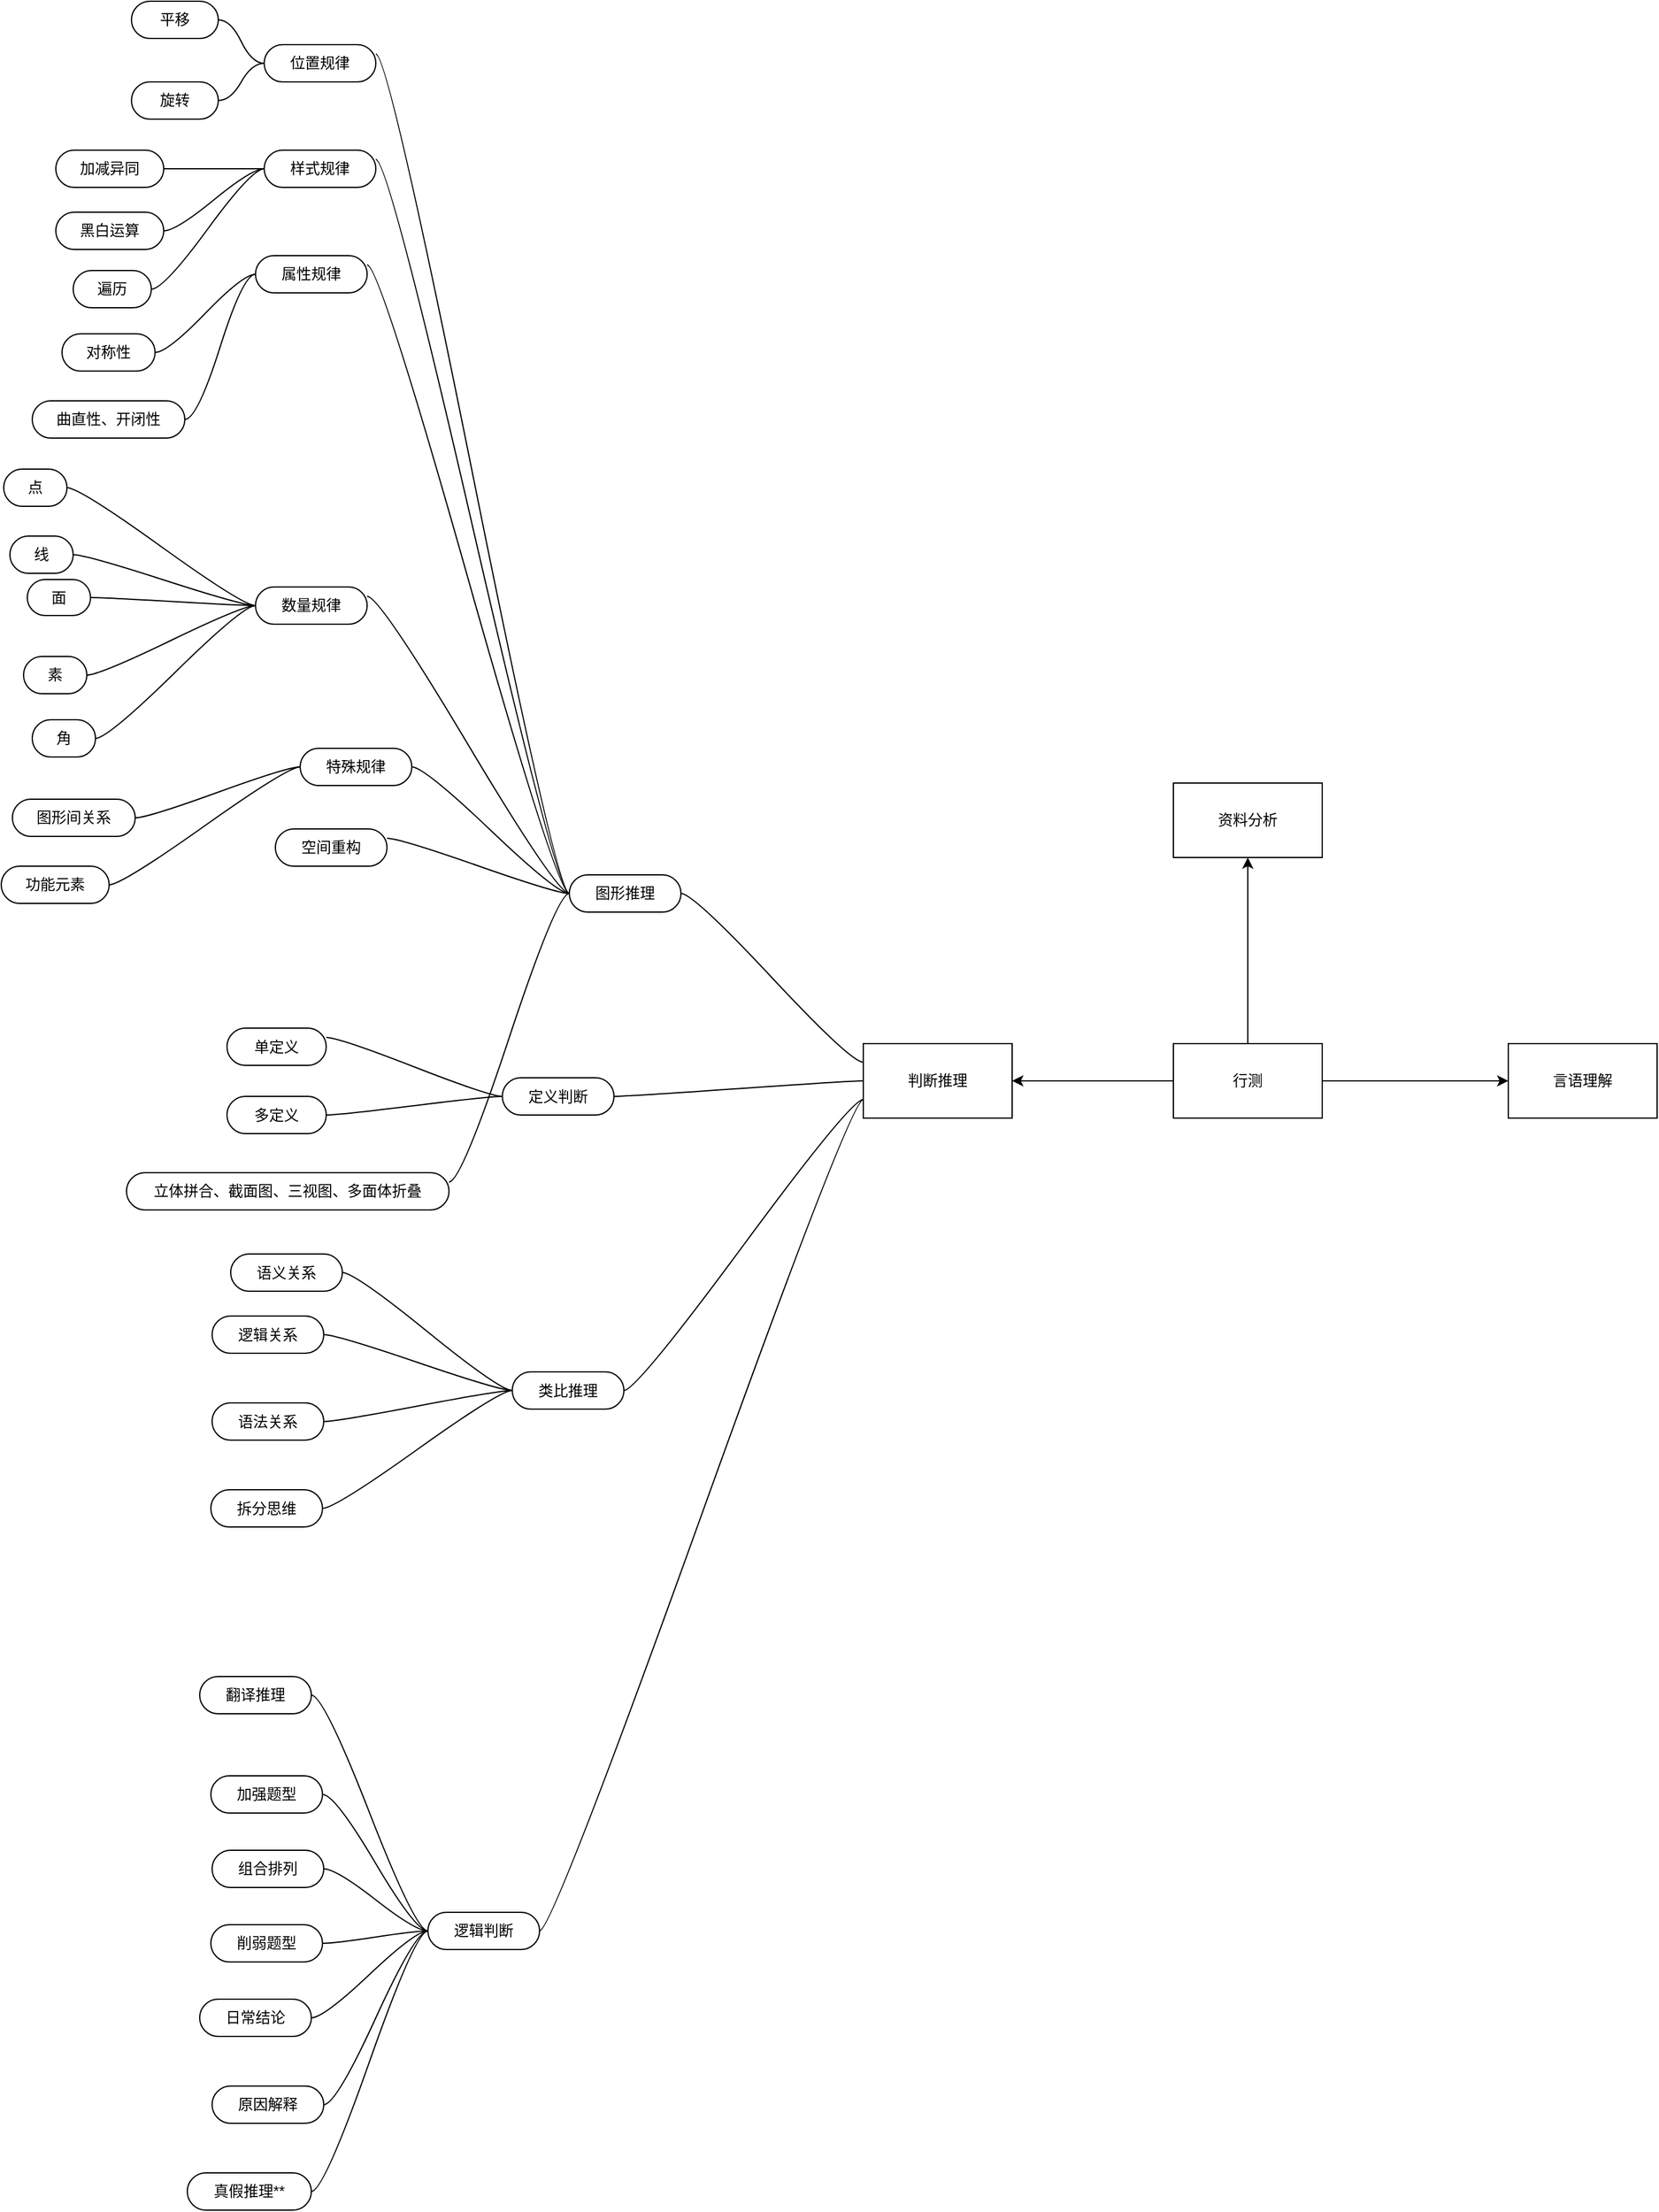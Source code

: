 <mxfile version="24.7.16">
  <diagram name="第 1 页" id="X6RRzPpojBGHA621dQEi">
    <mxGraphModel dx="1762" dy="1652" grid="0" gridSize="10" guides="1" tooltips="1" connect="1" arrows="1" fold="1" page="1" pageScale="1" pageWidth="827" pageHeight="1169" math="0" shadow="0">
      <root>
        <mxCell id="0" />
        <mxCell id="1" parent="0" />
        <mxCell id="D1xUKD-AIA9X70KtGpgF-1" value="行测" style="rounded=0;whiteSpace=wrap;html=1;" parent="1" vertex="1">
          <mxGeometry x="350" y="290" width="120" height="60" as="geometry" />
        </mxCell>
        <mxCell id="D1xUKD-AIA9X70KtGpgF-2" value="" style="endArrow=classic;html=1;rounded=0;exitX=0;exitY=0.5;exitDx=0;exitDy=0;" parent="1" source="D1xUKD-AIA9X70KtGpgF-1" edge="1">
          <mxGeometry width="50" height="50" relative="1" as="geometry">
            <mxPoint x="330" y="330" as="sourcePoint" />
            <mxPoint x="220" y="320" as="targetPoint" />
          </mxGeometry>
        </mxCell>
        <mxCell id="D1xUKD-AIA9X70KtGpgF-3" value="判断推理" style="rounded=0;whiteSpace=wrap;html=1;" parent="1" vertex="1">
          <mxGeometry x="100" y="290" width="120" height="60" as="geometry" />
        </mxCell>
        <mxCell id="JpbwQYKxPKRAOE-Ka6RT-19" style="edgeStyle=entityRelationEdgeStyle;rounded=0;orthogonalLoop=1;jettySize=auto;html=1;startArrow=none;endArrow=none;segment=10;curved=1;sourcePerimeterSpacing=0;targetPerimeterSpacing=0;exitX=0;exitY=0.5;exitDx=0;exitDy=0;entryX=1;entryY=0.25;entryDx=0;entryDy=0;" edge="1" parent="1" source="D1xUKD-AIA9X70KtGpgF-5" target="JpbwQYKxPKRAOE-Ka6RT-16">
          <mxGeometry relative="1" as="geometry" />
        </mxCell>
        <mxCell id="D1xUKD-AIA9X70KtGpgF-5" value="图形推理" style="whiteSpace=wrap;html=1;rounded=1;arcSize=50;align=center;verticalAlign=middle;strokeWidth=1;autosize=1;spacing=4;treeFolding=1;treeMoving=1;newEdgeStyle={&quot;edgeStyle&quot;:&quot;entityRelationEdgeStyle&quot;,&quot;startArrow&quot;:&quot;none&quot;,&quot;endArrow&quot;:&quot;none&quot;,&quot;segment&quot;:10,&quot;curved&quot;:1,&quot;sourcePerimeterSpacing&quot;:0,&quot;targetPerimeterSpacing&quot;:0};" parent="1" vertex="1">
          <mxGeometry x="-137" y="154" width="90" height="30" as="geometry" />
        </mxCell>
        <mxCell id="D1xUKD-AIA9X70KtGpgF-6" value="" style="edgeStyle=entityRelationEdgeStyle;startArrow=none;endArrow=none;segment=10;curved=1;sourcePerimeterSpacing=0;targetPerimeterSpacing=0;rounded=0;exitX=0;exitY=0.25;exitDx=0;exitDy=0;" parent="1" source="D1xUKD-AIA9X70KtGpgF-3" target="D1xUKD-AIA9X70KtGpgF-5" edge="1">
          <mxGeometry relative="1" as="geometry">
            <mxPoint x="-310" y="162" as="sourcePoint" />
          </mxGeometry>
        </mxCell>
        <mxCell id="D1xUKD-AIA9X70KtGpgF-7" value="定义判断" style="whiteSpace=wrap;html=1;rounded=1;arcSize=50;align=center;verticalAlign=middle;strokeWidth=1;autosize=1;spacing=4;treeFolding=1;treeMoving=1;newEdgeStyle={&quot;edgeStyle&quot;:&quot;entityRelationEdgeStyle&quot;,&quot;startArrow&quot;:&quot;none&quot;,&quot;endArrow&quot;:&quot;none&quot;,&quot;segment&quot;:10,&quot;curved&quot;:1,&quot;sourcePerimeterSpacing&quot;:0,&quot;targetPerimeterSpacing&quot;:0};" parent="1" vertex="1">
          <mxGeometry x="-191" y="317.5" width="90" height="30" as="geometry" />
        </mxCell>
        <mxCell id="D1xUKD-AIA9X70KtGpgF-8" value="" style="edgeStyle=entityRelationEdgeStyle;startArrow=none;endArrow=none;segment=10;curved=1;sourcePerimeterSpacing=0;targetPerimeterSpacing=0;rounded=0;exitX=0;exitY=0.5;exitDx=0;exitDy=0;" parent="1" source="D1xUKD-AIA9X70KtGpgF-3" target="D1xUKD-AIA9X70KtGpgF-7" edge="1">
          <mxGeometry relative="1" as="geometry">
            <mxPoint y="380" as="sourcePoint" />
            <Array as="points">
              <mxPoint x="70" y="320" />
              <mxPoint x="50" y="330" />
            </Array>
          </mxGeometry>
        </mxCell>
        <mxCell id="D1xUKD-AIA9X70KtGpgF-9" value="类比推理" style="whiteSpace=wrap;html=1;rounded=1;arcSize=50;align=center;verticalAlign=middle;strokeWidth=1;autosize=1;spacing=4;treeFolding=1;treeMoving=1;newEdgeStyle={&quot;edgeStyle&quot;:&quot;entityRelationEdgeStyle&quot;,&quot;startArrow&quot;:&quot;none&quot;,&quot;endArrow&quot;:&quot;none&quot;,&quot;segment&quot;:10,&quot;curved&quot;:1,&quot;sourcePerimeterSpacing&quot;:0,&quot;targetPerimeterSpacing&quot;:0};" parent="1" vertex="1">
          <mxGeometry x="-183" y="554.5" width="90" height="30" as="geometry" />
        </mxCell>
        <mxCell id="JpbwQYKxPKRAOE-Ka6RT-45" style="edgeStyle=entityRelationEdgeStyle;rounded=0;orthogonalLoop=1;jettySize=auto;html=1;startArrow=none;endArrow=none;segment=10;curved=1;sourcePerimeterSpacing=0;targetPerimeterSpacing=0;exitX=0;exitY=0.5;exitDx=0;exitDy=0;entryX=1;entryY=0.5;entryDx=0;entryDy=0;" edge="1" parent="1" source="D1xUKD-AIA9X70KtGpgF-10" target="JpbwQYKxPKRAOE-Ka6RT-38">
          <mxGeometry relative="1" as="geometry" />
        </mxCell>
        <mxCell id="D1xUKD-AIA9X70KtGpgF-10" value="逻辑判断" style="whiteSpace=wrap;html=1;rounded=1;arcSize=50;align=center;verticalAlign=middle;strokeWidth=1;autosize=1;spacing=4;treeFolding=1;treeMoving=1;newEdgeStyle={&quot;edgeStyle&quot;:&quot;entityRelationEdgeStyle&quot;,&quot;startArrow&quot;:&quot;none&quot;,&quot;endArrow&quot;:&quot;none&quot;,&quot;segment&quot;:10,&quot;curved&quot;:1,&quot;sourcePerimeterSpacing&quot;:0,&quot;targetPerimeterSpacing&quot;:0};" parent="1" vertex="1" collapsed="1">
          <mxGeometry x="-251" y="990" width="90" height="30" as="geometry" />
        </mxCell>
        <mxCell id="D1xUKD-AIA9X70KtGpgF-11" value="" style="edgeStyle=entityRelationEdgeStyle;startArrow=none;endArrow=none;segment=10;curved=1;sourcePerimeterSpacing=0;targetPerimeterSpacing=0;rounded=0;exitX=0;exitY=0.75;exitDx=0;exitDy=0;entryX=1;entryY=0.5;entryDx=0;entryDy=0;" parent="1" source="D1xUKD-AIA9X70KtGpgF-3" target="D1xUKD-AIA9X70KtGpgF-9" edge="1">
          <mxGeometry relative="1" as="geometry">
            <mxPoint x="140" y="405" as="sourcePoint" />
            <mxPoint x="10" y="380" as="targetPoint" />
            <Array as="points">
              <mxPoint x="110" y="405" />
              <mxPoint x="90" y="415" />
              <mxPoint x="-20" y="370" />
            </Array>
          </mxGeometry>
        </mxCell>
        <mxCell id="D1xUKD-AIA9X70KtGpgF-12" value="" style="edgeStyle=entityRelationEdgeStyle;startArrow=none;endArrow=none;segment=10;curved=1;sourcePerimeterSpacing=0;targetPerimeterSpacing=0;rounded=0;exitX=0;exitY=0.75;exitDx=0;exitDy=0;entryX=1;entryY=0.5;entryDx=0;entryDy=0;" parent="1" source="D1xUKD-AIA9X70KtGpgF-3" target="D1xUKD-AIA9X70KtGpgF-10" edge="1">
          <mxGeometry relative="1" as="geometry">
            <mxPoint x="110" y="345" as="sourcePoint" />
            <mxPoint x="-10" y="375" as="targetPoint" />
            <Array as="points">
              <mxPoint x="120" y="415" />
              <mxPoint x="100" y="425" />
              <mxPoint x="-10" y="380" />
            </Array>
          </mxGeometry>
        </mxCell>
        <mxCell id="D1xUKD-AIA9X70KtGpgF-13" value="言语理解" style="rounded=0;whiteSpace=wrap;html=1;" parent="1" vertex="1">
          <mxGeometry x="620" y="290" width="120" height="60" as="geometry" />
        </mxCell>
        <mxCell id="D1xUKD-AIA9X70KtGpgF-14" value="" style="endArrow=classic;html=1;rounded=0;exitX=1;exitY=0.5;exitDx=0;exitDy=0;entryX=0;entryY=0.5;entryDx=0;entryDy=0;" parent="1" source="D1xUKD-AIA9X70KtGpgF-1" target="D1xUKD-AIA9X70KtGpgF-13" edge="1">
          <mxGeometry width="50" height="50" relative="1" as="geometry">
            <mxPoint x="360" y="330" as="sourcePoint" />
            <mxPoint x="230" y="330" as="targetPoint" />
          </mxGeometry>
        </mxCell>
        <mxCell id="D1xUKD-AIA9X70KtGpgF-15" value="资料分析" style="rounded=0;whiteSpace=wrap;html=1;" parent="1" vertex="1">
          <mxGeometry x="350" y="80" width="120" height="60" as="geometry" />
        </mxCell>
        <mxCell id="D1xUKD-AIA9X70KtGpgF-16" value="" style="endArrow=classic;html=1;rounded=0;exitX=0.5;exitY=0;exitDx=0;exitDy=0;entryX=0.5;entryY=1;entryDx=0;entryDy=0;" parent="1" source="D1xUKD-AIA9X70KtGpgF-1" target="D1xUKD-AIA9X70KtGpgF-15" edge="1">
          <mxGeometry width="50" height="50" relative="1" as="geometry">
            <mxPoint x="400" y="270" as="sourcePoint" />
            <mxPoint x="270" y="270" as="targetPoint" />
          </mxGeometry>
        </mxCell>
        <mxCell id="JpbwQYKxPKRAOE-Ka6RT-3" style="edgeStyle=entityRelationEdgeStyle;rounded=0;orthogonalLoop=1;jettySize=auto;html=1;startArrow=none;endArrow=none;segment=10;curved=1;sourcePerimeterSpacing=0;targetPerimeterSpacing=0;exitX=1;exitY=0.25;exitDx=0;exitDy=0;entryX=0;entryY=0.5;entryDx=0;entryDy=0;" edge="1" parent="1" source="JpbwQYKxPKRAOE-Ka6RT-2" target="D1xUKD-AIA9X70KtGpgF-5">
          <mxGeometry relative="1" as="geometry" />
        </mxCell>
        <mxCell id="JpbwQYKxPKRAOE-Ka6RT-2" value="位置规律" style="whiteSpace=wrap;html=1;rounded=1;arcSize=50;align=center;verticalAlign=middle;strokeWidth=1;autosize=1;spacing=4;treeFolding=1;treeMoving=1;newEdgeStyle={&quot;edgeStyle&quot;:&quot;entityRelationEdgeStyle&quot;,&quot;startArrow&quot;:&quot;none&quot;,&quot;endArrow&quot;:&quot;none&quot;,&quot;segment&quot;:10,&quot;curved&quot;:1,&quot;sourcePerimeterSpacing&quot;:0,&quot;targetPerimeterSpacing&quot;:0};" vertex="1" parent="1">
          <mxGeometry x="-383" y="-515" width="90" height="30" as="geometry" />
        </mxCell>
        <mxCell id="JpbwQYKxPKRAOE-Ka6RT-5" style="edgeStyle=entityRelationEdgeStyle;rounded=0;orthogonalLoop=1;jettySize=auto;html=1;startArrow=none;endArrow=none;segment=10;curved=1;sourcePerimeterSpacing=0;targetPerimeterSpacing=0;exitX=1;exitY=0.25;exitDx=0;exitDy=0;entryX=0;entryY=0.5;entryDx=0;entryDy=0;" edge="1" parent="1" source="JpbwQYKxPKRAOE-Ka6RT-6" target="D1xUKD-AIA9X70KtGpgF-5">
          <mxGeometry relative="1" as="geometry">
            <mxPoint x="-135" y="-210" as="targetPoint" />
          </mxGeometry>
        </mxCell>
        <mxCell id="JpbwQYKxPKRAOE-Ka6RT-71" style="edgeStyle=entityRelationEdgeStyle;rounded=0;orthogonalLoop=1;jettySize=auto;html=1;startArrow=none;endArrow=none;segment=10;curved=1;sourcePerimeterSpacing=0;targetPerimeterSpacing=0;exitX=0;exitY=0.5;exitDx=0;exitDy=0;entryX=1;entryY=0.5;entryDx=0;entryDy=0;" edge="1" parent="1" source="JpbwQYKxPKRAOE-Ka6RT-6" target="JpbwQYKxPKRAOE-Ka6RT-70">
          <mxGeometry relative="1" as="geometry" />
        </mxCell>
        <mxCell id="JpbwQYKxPKRAOE-Ka6RT-6" value="属性规律" style="whiteSpace=wrap;html=1;rounded=1;arcSize=50;align=center;verticalAlign=middle;strokeWidth=1;autosize=1;spacing=4;treeFolding=1;treeMoving=1;newEdgeStyle={&quot;edgeStyle&quot;:&quot;entityRelationEdgeStyle&quot;,&quot;startArrow&quot;:&quot;none&quot;,&quot;endArrow&quot;:&quot;none&quot;,&quot;segment&quot;:10,&quot;curved&quot;:1,&quot;sourcePerimeterSpacing&quot;:0,&quot;targetPerimeterSpacing&quot;:0};" vertex="1" collapsed="1" parent="1">
          <mxGeometry x="-390" y="-345" width="90" height="30" as="geometry" />
        </mxCell>
        <mxCell id="JpbwQYKxPKRAOE-Ka6RT-9" style="edgeStyle=entityRelationEdgeStyle;rounded=0;orthogonalLoop=1;jettySize=auto;html=1;startArrow=none;endArrow=none;segment=10;curved=1;sourcePerimeterSpacing=0;targetPerimeterSpacing=0;exitX=1;exitY=0.25;exitDx=0;exitDy=0;entryX=0;entryY=0.5;entryDx=0;entryDy=0;" edge="1" parent="1" source="JpbwQYKxPKRAOE-Ka6RT-7" target="D1xUKD-AIA9X70KtGpgF-5">
          <mxGeometry relative="1" as="geometry" />
        </mxCell>
        <mxCell id="JpbwQYKxPKRAOE-Ka6RT-61" value="" style="edgeStyle=entityRelationEdgeStyle;rounded=0;orthogonalLoop=1;jettySize=auto;html=1;startArrow=none;endArrow=none;segment=10;curved=1;sourcePerimeterSpacing=0;targetPerimeterSpacing=0;" edge="1" parent="1" source="JpbwQYKxPKRAOE-Ka6RT-7" target="JpbwQYKxPKRAOE-Ka6RT-60">
          <mxGeometry relative="1" as="geometry" />
        </mxCell>
        <mxCell id="JpbwQYKxPKRAOE-Ka6RT-66" style="edgeStyle=entityRelationEdgeStyle;rounded=0;orthogonalLoop=1;jettySize=auto;html=1;startArrow=none;endArrow=none;segment=10;curved=1;sourcePerimeterSpacing=0;targetPerimeterSpacing=0;exitX=0;exitY=0.5;exitDx=0;exitDy=0;entryX=1;entryY=0.5;entryDx=0;entryDy=0;" edge="1" parent="1" source="JpbwQYKxPKRAOE-Ka6RT-7" target="JpbwQYKxPKRAOE-Ka6RT-64">
          <mxGeometry relative="1" as="geometry" />
        </mxCell>
        <mxCell id="JpbwQYKxPKRAOE-Ka6RT-7" value="样式规律" style="whiteSpace=wrap;html=1;rounded=1;arcSize=50;align=center;verticalAlign=middle;strokeWidth=1;autosize=1;spacing=4;treeFolding=1;treeMoving=1;newEdgeStyle={&quot;edgeStyle&quot;:&quot;entityRelationEdgeStyle&quot;,&quot;startArrow&quot;:&quot;none&quot;,&quot;endArrow&quot;:&quot;none&quot;,&quot;segment&quot;:10,&quot;curved&quot;:1,&quot;sourcePerimeterSpacing&quot;:0,&quot;targetPerimeterSpacing&quot;:0};" vertex="1" parent="1">
          <mxGeometry x="-383" y="-430" width="90" height="30" as="geometry" />
        </mxCell>
        <mxCell id="JpbwQYKxPKRAOE-Ka6RT-13" style="edgeStyle=entityRelationEdgeStyle;rounded=0;orthogonalLoop=1;jettySize=auto;html=1;startArrow=none;endArrow=none;segment=10;curved=1;sourcePerimeterSpacing=0;targetPerimeterSpacing=0;exitX=1;exitY=0.25;exitDx=0;exitDy=0;entryX=0;entryY=0.5;entryDx=0;entryDy=0;" edge="1" parent="1" source="JpbwQYKxPKRAOE-Ka6RT-10" target="D1xUKD-AIA9X70KtGpgF-5">
          <mxGeometry relative="1" as="geometry">
            <mxPoint x="-127" y="107" as="targetPoint" />
          </mxGeometry>
        </mxCell>
        <mxCell id="JpbwQYKxPKRAOE-Ka6RT-10" value="数量规律" style="whiteSpace=wrap;html=1;rounded=1;arcSize=50;align=center;verticalAlign=middle;strokeWidth=1;autosize=1;spacing=4;treeFolding=1;treeMoving=1;newEdgeStyle={&quot;edgeStyle&quot;:&quot;entityRelationEdgeStyle&quot;,&quot;startArrow&quot;:&quot;none&quot;,&quot;endArrow&quot;:&quot;none&quot;,&quot;segment&quot;:10,&quot;curved&quot;:1,&quot;sourcePerimeterSpacing&quot;:0,&quot;targetPerimeterSpacing&quot;:0};" vertex="1" collapsed="1" parent="1">
          <mxGeometry x="-390" y="-78" width="90" height="30" as="geometry" />
        </mxCell>
        <mxCell id="JpbwQYKxPKRAOE-Ka6RT-14" style="edgeStyle=entityRelationEdgeStyle;rounded=0;orthogonalLoop=1;jettySize=auto;html=1;startArrow=none;endArrow=none;segment=10;curved=1;sourcePerimeterSpacing=0;targetPerimeterSpacing=0;exitX=1;exitY=0.5;exitDx=0;exitDy=0;entryX=0;entryY=0.5;entryDx=0;entryDy=0;" edge="1" parent="1" source="JpbwQYKxPKRAOE-Ka6RT-11" target="D1xUKD-AIA9X70KtGpgF-5">
          <mxGeometry relative="1" as="geometry" />
        </mxCell>
        <mxCell id="JpbwQYKxPKRAOE-Ka6RT-11" value="特殊规律" style="whiteSpace=wrap;html=1;rounded=1;arcSize=50;align=center;verticalAlign=middle;strokeWidth=1;autosize=1;spacing=4;treeFolding=1;treeMoving=1;newEdgeStyle={&quot;edgeStyle&quot;:&quot;entityRelationEdgeStyle&quot;,&quot;startArrow&quot;:&quot;none&quot;,&quot;endArrow&quot;:&quot;none&quot;,&quot;segment&quot;:10,&quot;curved&quot;:1,&quot;sourcePerimeterSpacing&quot;:0,&quot;targetPerimeterSpacing&quot;:0};" vertex="1" collapsed="1" parent="1">
          <mxGeometry x="-354" y="52" width="90" height="30" as="geometry" />
        </mxCell>
        <mxCell id="JpbwQYKxPKRAOE-Ka6RT-15" style="edgeStyle=entityRelationEdgeStyle;rounded=0;orthogonalLoop=1;jettySize=auto;html=1;startArrow=none;endArrow=none;segment=10;curved=1;sourcePerimeterSpacing=0;targetPerimeterSpacing=0;exitX=1;exitY=0.25;exitDx=0;exitDy=0;entryX=0;entryY=0.5;entryDx=0;entryDy=0;" edge="1" parent="1" source="JpbwQYKxPKRAOE-Ka6RT-12" target="D1xUKD-AIA9X70KtGpgF-5">
          <mxGeometry relative="1" as="geometry">
            <mxPoint x="-124" y="132" as="targetPoint" />
          </mxGeometry>
        </mxCell>
        <mxCell id="JpbwQYKxPKRAOE-Ka6RT-12" value="空间重构" style="whiteSpace=wrap;html=1;rounded=1;arcSize=50;align=center;verticalAlign=middle;strokeWidth=1;autosize=1;spacing=4;treeFolding=1;treeMoving=1;newEdgeStyle={&quot;edgeStyle&quot;:&quot;entityRelationEdgeStyle&quot;,&quot;startArrow&quot;:&quot;none&quot;,&quot;endArrow&quot;:&quot;none&quot;,&quot;segment&quot;:10,&quot;curved&quot;:1,&quot;sourcePerimeterSpacing&quot;:0,&quot;targetPerimeterSpacing&quot;:0};" vertex="1" collapsed="1" parent="1">
          <mxGeometry x="-374" y="117" width="90" height="30" as="geometry" />
        </mxCell>
        <mxCell id="JpbwQYKxPKRAOE-Ka6RT-16" value="立体拼合、截面图、三视图、多面体折叠" style="whiteSpace=wrap;html=1;rounded=1;arcSize=50;align=center;verticalAlign=middle;strokeWidth=1;autosize=1;spacing=4;treeFolding=1;treeMoving=1;newEdgeStyle={&quot;edgeStyle&quot;:&quot;entityRelationEdgeStyle&quot;,&quot;startArrow&quot;:&quot;none&quot;,&quot;endArrow&quot;:&quot;none&quot;,&quot;segment&quot;:10,&quot;curved&quot;:1,&quot;sourcePerimeterSpacing&quot;:0,&quot;targetPerimeterSpacing&quot;:0};" vertex="1" collapsed="1" parent="1">
          <mxGeometry x="-494" y="394" width="260" height="30" as="geometry" />
        </mxCell>
        <mxCell id="JpbwQYKxPKRAOE-Ka6RT-21" style="edgeStyle=entityRelationEdgeStyle;rounded=0;orthogonalLoop=1;jettySize=auto;html=1;startArrow=none;endArrow=none;segment=10;curved=1;sourcePerimeterSpacing=0;targetPerimeterSpacing=0;exitX=1;exitY=0.25;exitDx=0;exitDy=0;entryX=0;entryY=0.5;entryDx=0;entryDy=0;" edge="1" parent="1" source="JpbwQYKxPKRAOE-Ka6RT-20" target="D1xUKD-AIA9X70KtGpgF-7">
          <mxGeometry relative="1" as="geometry" />
        </mxCell>
        <mxCell id="JpbwQYKxPKRAOE-Ka6RT-20" value="单定义" style="whiteSpace=wrap;html=1;rounded=1;arcSize=50;align=center;verticalAlign=middle;strokeWidth=1;autosize=1;spacing=4;treeFolding=1;treeMoving=1;newEdgeStyle={&quot;edgeStyle&quot;:&quot;entityRelationEdgeStyle&quot;,&quot;startArrow&quot;:&quot;none&quot;,&quot;endArrow&quot;:&quot;none&quot;,&quot;segment&quot;:10,&quot;curved&quot;:1,&quot;sourcePerimeterSpacing&quot;:0,&quot;targetPerimeterSpacing&quot;:0};" vertex="1" parent="1">
          <mxGeometry x="-413" y="277.5" width="80" height="30" as="geometry" />
        </mxCell>
        <mxCell id="JpbwQYKxPKRAOE-Ka6RT-23" style="edgeStyle=entityRelationEdgeStyle;rounded=0;orthogonalLoop=1;jettySize=auto;html=1;startArrow=none;endArrow=none;segment=10;curved=1;sourcePerimeterSpacing=0;targetPerimeterSpacing=0;exitX=1;exitY=0.5;exitDx=0;exitDy=0;entryX=0;entryY=0.5;entryDx=0;entryDy=0;" edge="1" parent="1" source="JpbwQYKxPKRAOE-Ka6RT-22" target="D1xUKD-AIA9X70KtGpgF-7">
          <mxGeometry relative="1" as="geometry" />
        </mxCell>
        <mxCell id="JpbwQYKxPKRAOE-Ka6RT-22" value="多定义" style="whiteSpace=wrap;html=1;rounded=1;arcSize=50;align=center;verticalAlign=middle;strokeWidth=1;autosize=1;spacing=4;treeFolding=1;treeMoving=1;newEdgeStyle={&quot;edgeStyle&quot;:&quot;entityRelationEdgeStyle&quot;,&quot;startArrow&quot;:&quot;none&quot;,&quot;endArrow&quot;:&quot;none&quot;,&quot;segment&quot;:10,&quot;curved&quot;:1,&quot;sourcePerimeterSpacing&quot;:0,&quot;targetPerimeterSpacing&quot;:0};" vertex="1" parent="1">
          <mxGeometry x="-413" y="332.5" width="80" height="30" as="geometry" />
        </mxCell>
        <mxCell id="JpbwQYKxPKRAOE-Ka6RT-30" style="edgeStyle=entityRelationEdgeStyle;rounded=0;orthogonalLoop=1;jettySize=auto;html=1;startArrow=none;endArrow=none;segment=10;curved=1;sourcePerimeterSpacing=0;targetPerimeterSpacing=0;exitX=1;exitY=0.5;exitDx=0;exitDy=0;entryX=0;entryY=0.5;entryDx=0;entryDy=0;" edge="1" parent="1" source="JpbwQYKxPKRAOE-Ka6RT-24" target="D1xUKD-AIA9X70KtGpgF-9">
          <mxGeometry relative="1" as="geometry" />
        </mxCell>
        <mxCell id="JpbwQYKxPKRAOE-Ka6RT-24" value="语义关系" style="whiteSpace=wrap;html=1;rounded=1;arcSize=50;align=center;verticalAlign=middle;strokeWidth=1;autosize=1;spacing=4;treeFolding=1;treeMoving=1;newEdgeStyle={&quot;edgeStyle&quot;:&quot;entityRelationEdgeStyle&quot;,&quot;startArrow&quot;:&quot;none&quot;,&quot;endArrow&quot;:&quot;none&quot;,&quot;segment&quot;:10,&quot;curved&quot;:1,&quot;sourcePerimeterSpacing&quot;:0,&quot;targetPerimeterSpacing&quot;:0};" vertex="1" parent="1">
          <mxGeometry x="-410" y="459.5" width="90" height="30" as="geometry" />
        </mxCell>
        <mxCell id="JpbwQYKxPKRAOE-Ka6RT-32" style="edgeStyle=entityRelationEdgeStyle;rounded=0;orthogonalLoop=1;jettySize=auto;html=1;startArrow=none;endArrow=none;segment=10;curved=1;sourcePerimeterSpacing=0;targetPerimeterSpacing=0;exitX=1;exitY=0.5;exitDx=0;exitDy=0;entryX=0;entryY=0.5;entryDx=0;entryDy=0;" edge="1" parent="1" source="JpbwQYKxPKRAOE-Ka6RT-31" target="D1xUKD-AIA9X70KtGpgF-9">
          <mxGeometry relative="1" as="geometry" />
        </mxCell>
        <mxCell id="JpbwQYKxPKRAOE-Ka6RT-31" value="逻辑关系" style="whiteSpace=wrap;html=1;rounded=1;arcSize=50;align=center;verticalAlign=middle;strokeWidth=1;autosize=1;spacing=4;treeFolding=1;treeMoving=1;newEdgeStyle={&quot;edgeStyle&quot;:&quot;entityRelationEdgeStyle&quot;,&quot;startArrow&quot;:&quot;none&quot;,&quot;endArrow&quot;:&quot;none&quot;,&quot;segment&quot;:10,&quot;curved&quot;:1,&quot;sourcePerimeterSpacing&quot;:0,&quot;targetPerimeterSpacing&quot;:0};" vertex="1" parent="1">
          <mxGeometry x="-425" y="509.5" width="90" height="30" as="geometry" />
        </mxCell>
        <mxCell id="JpbwQYKxPKRAOE-Ka6RT-35" style="edgeStyle=entityRelationEdgeStyle;rounded=0;orthogonalLoop=1;jettySize=auto;html=1;startArrow=none;endArrow=none;segment=10;curved=1;sourcePerimeterSpacing=0;targetPerimeterSpacing=0;exitX=1;exitY=0.5;exitDx=0;exitDy=0;entryX=0;entryY=0.5;entryDx=0;entryDy=0;" edge="1" parent="1" source="JpbwQYKxPKRAOE-Ka6RT-33" target="D1xUKD-AIA9X70KtGpgF-9">
          <mxGeometry relative="1" as="geometry" />
        </mxCell>
        <mxCell id="JpbwQYKxPKRAOE-Ka6RT-33" value="语法关系" style="whiteSpace=wrap;html=1;rounded=1;arcSize=50;align=center;verticalAlign=middle;strokeWidth=1;autosize=1;spacing=4;treeFolding=1;treeMoving=1;newEdgeStyle={&quot;edgeStyle&quot;:&quot;entityRelationEdgeStyle&quot;,&quot;startArrow&quot;:&quot;none&quot;,&quot;endArrow&quot;:&quot;none&quot;,&quot;segment&quot;:10,&quot;curved&quot;:1,&quot;sourcePerimeterSpacing&quot;:0,&quot;targetPerimeterSpacing&quot;:0};" vertex="1" parent="1">
          <mxGeometry x="-425" y="579.5" width="90" height="30" as="geometry" />
        </mxCell>
        <mxCell id="JpbwQYKxPKRAOE-Ka6RT-36" style="edgeStyle=entityRelationEdgeStyle;rounded=0;orthogonalLoop=1;jettySize=auto;html=1;startArrow=none;endArrow=none;segment=10;curved=1;sourcePerimeterSpacing=0;targetPerimeterSpacing=0;exitX=1;exitY=0.5;exitDx=0;exitDy=0;entryX=0;entryY=0.5;entryDx=0;entryDy=0;" edge="1" parent="1" source="JpbwQYKxPKRAOE-Ka6RT-34" target="D1xUKD-AIA9X70KtGpgF-9">
          <mxGeometry relative="1" as="geometry" />
        </mxCell>
        <mxCell id="JpbwQYKxPKRAOE-Ka6RT-34" value="拆分思维" style="whiteSpace=wrap;html=1;rounded=1;arcSize=50;align=center;verticalAlign=middle;strokeWidth=1;autosize=1;spacing=4;treeFolding=1;treeMoving=1;newEdgeStyle={&quot;edgeStyle&quot;:&quot;entityRelationEdgeStyle&quot;,&quot;startArrow&quot;:&quot;none&quot;,&quot;endArrow&quot;:&quot;none&quot;,&quot;segment&quot;:10,&quot;curved&quot;:1,&quot;sourcePerimeterSpacing&quot;:0,&quot;targetPerimeterSpacing&quot;:0};" vertex="1" parent="1">
          <mxGeometry x="-426" y="649.5" width="90" height="30" as="geometry" />
        </mxCell>
        <mxCell id="JpbwQYKxPKRAOE-Ka6RT-53" style="edgeStyle=entityRelationEdgeStyle;rounded=0;orthogonalLoop=1;jettySize=auto;html=1;startArrow=none;endArrow=none;segment=10;curved=1;sourcePerimeterSpacing=0;targetPerimeterSpacing=0;exitX=1;exitY=0.5;exitDx=0;exitDy=0;entryX=0;entryY=0.5;entryDx=0;entryDy=0;" edge="1" parent="1" source="JpbwQYKxPKRAOE-Ka6RT-37" target="D1xUKD-AIA9X70KtGpgF-10">
          <mxGeometry relative="1" as="geometry" />
        </mxCell>
        <mxCell id="JpbwQYKxPKRAOE-Ka6RT-37" value="翻译推理" style="whiteSpace=wrap;html=1;rounded=1;arcSize=50;align=center;verticalAlign=middle;strokeWidth=1;autosize=1;spacing=4;treeFolding=1;treeMoving=1;newEdgeStyle={&quot;edgeStyle&quot;:&quot;entityRelationEdgeStyle&quot;,&quot;startArrow&quot;:&quot;none&quot;,&quot;endArrow&quot;:&quot;none&quot;,&quot;segment&quot;:10,&quot;curved&quot;:1,&quot;sourcePerimeterSpacing&quot;:0,&quot;targetPerimeterSpacing&quot;:0};" vertex="1" collapsed="1" parent="1">
          <mxGeometry x="-435" y="800" width="90" height="30" as="geometry" />
        </mxCell>
        <mxCell id="JpbwQYKxPKRAOE-Ka6RT-38" value="组合排列" style="whiteSpace=wrap;html=1;rounded=1;arcSize=50;align=center;verticalAlign=middle;strokeWidth=1;autosize=1;spacing=4;treeFolding=1;treeMoving=1;newEdgeStyle={&quot;edgeStyle&quot;:&quot;entityRelationEdgeStyle&quot;,&quot;startArrow&quot;:&quot;none&quot;,&quot;endArrow&quot;:&quot;none&quot;,&quot;segment&quot;:10,&quot;curved&quot;:1,&quot;sourcePerimeterSpacing&quot;:0,&quot;targetPerimeterSpacing&quot;:0};" vertex="1" collapsed="1" parent="1">
          <mxGeometry x="-425" y="940" width="90" height="30" as="geometry" />
        </mxCell>
        <mxCell id="JpbwQYKxPKRAOE-Ka6RT-46" style="edgeStyle=entityRelationEdgeStyle;rounded=0;orthogonalLoop=1;jettySize=auto;html=1;startArrow=none;endArrow=none;segment=10;curved=1;sourcePerimeterSpacing=0;targetPerimeterSpacing=0;exitX=1;exitY=0.5;exitDx=0;exitDy=0;entryX=0;entryY=0.5;entryDx=0;entryDy=0;" edge="1" parent="1" source="JpbwQYKxPKRAOE-Ka6RT-39" target="D1xUKD-AIA9X70KtGpgF-10">
          <mxGeometry relative="1" as="geometry" />
        </mxCell>
        <mxCell id="JpbwQYKxPKRAOE-Ka6RT-39" value="加强题型" style="whiteSpace=wrap;html=1;rounded=1;arcSize=50;align=center;verticalAlign=middle;strokeWidth=1;autosize=1;spacing=4;treeFolding=1;treeMoving=1;newEdgeStyle={&quot;edgeStyle&quot;:&quot;entityRelationEdgeStyle&quot;,&quot;startArrow&quot;:&quot;none&quot;,&quot;endArrow&quot;:&quot;none&quot;,&quot;segment&quot;:10,&quot;curved&quot;:1,&quot;sourcePerimeterSpacing&quot;:0,&quot;targetPerimeterSpacing&quot;:0};" vertex="1" collapsed="1" parent="1">
          <mxGeometry x="-426" y="880" width="90" height="30" as="geometry" />
        </mxCell>
        <mxCell id="JpbwQYKxPKRAOE-Ka6RT-47" style="edgeStyle=entityRelationEdgeStyle;rounded=0;orthogonalLoop=1;jettySize=auto;html=1;startArrow=none;endArrow=none;segment=10;curved=1;sourcePerimeterSpacing=0;targetPerimeterSpacing=0;exitX=1;exitY=0.5;exitDx=0;exitDy=0;entryX=0;entryY=0.5;entryDx=0;entryDy=0;" edge="1" parent="1" source="JpbwQYKxPKRAOE-Ka6RT-40" target="D1xUKD-AIA9X70KtGpgF-10">
          <mxGeometry relative="1" as="geometry" />
        </mxCell>
        <mxCell id="JpbwQYKxPKRAOE-Ka6RT-40" value="削弱题型" style="whiteSpace=wrap;html=1;rounded=1;arcSize=50;align=center;verticalAlign=middle;strokeWidth=1;autosize=1;spacing=4;treeFolding=1;treeMoving=1;newEdgeStyle={&quot;edgeStyle&quot;:&quot;entityRelationEdgeStyle&quot;,&quot;startArrow&quot;:&quot;none&quot;,&quot;endArrow&quot;:&quot;none&quot;,&quot;segment&quot;:10,&quot;curved&quot;:1,&quot;sourcePerimeterSpacing&quot;:0,&quot;targetPerimeterSpacing&quot;:0};" vertex="1" collapsed="1" parent="1">
          <mxGeometry x="-426" y="1000" width="90" height="30" as="geometry" />
        </mxCell>
        <mxCell id="JpbwQYKxPKRAOE-Ka6RT-48" style="edgeStyle=entityRelationEdgeStyle;rounded=0;orthogonalLoop=1;jettySize=auto;html=1;startArrow=none;endArrow=none;segment=10;curved=1;sourcePerimeterSpacing=0;targetPerimeterSpacing=0;exitX=1;exitY=0.5;exitDx=0;exitDy=0;entryX=0;entryY=0.5;entryDx=0;entryDy=0;" edge="1" parent="1" source="JpbwQYKxPKRAOE-Ka6RT-41" target="D1xUKD-AIA9X70KtGpgF-10">
          <mxGeometry relative="1" as="geometry" />
        </mxCell>
        <mxCell id="JpbwQYKxPKRAOE-Ka6RT-41" value="日常结论" style="whiteSpace=wrap;html=1;rounded=1;arcSize=50;align=center;verticalAlign=middle;strokeWidth=1;autosize=1;spacing=4;treeFolding=1;treeMoving=1;newEdgeStyle={&quot;edgeStyle&quot;:&quot;entityRelationEdgeStyle&quot;,&quot;startArrow&quot;:&quot;none&quot;,&quot;endArrow&quot;:&quot;none&quot;,&quot;segment&quot;:10,&quot;curved&quot;:1,&quot;sourcePerimeterSpacing&quot;:0,&quot;targetPerimeterSpacing&quot;:0};" vertex="1" collapsed="1" parent="1">
          <mxGeometry x="-435" y="1060" width="90" height="30" as="geometry" />
        </mxCell>
        <mxCell id="JpbwQYKxPKRAOE-Ka6RT-49" style="edgeStyle=entityRelationEdgeStyle;rounded=0;orthogonalLoop=1;jettySize=auto;html=1;startArrow=none;endArrow=none;segment=10;curved=1;sourcePerimeterSpacing=0;targetPerimeterSpacing=0;exitX=1;exitY=0.5;exitDx=0;exitDy=0;entryX=0;entryY=0.5;entryDx=0;entryDy=0;" edge="1" parent="1" source="JpbwQYKxPKRAOE-Ka6RT-42" target="D1xUKD-AIA9X70KtGpgF-10">
          <mxGeometry relative="1" as="geometry" />
        </mxCell>
        <mxCell id="JpbwQYKxPKRAOE-Ka6RT-42" value="原因解释" style="whiteSpace=wrap;html=1;rounded=1;arcSize=50;align=center;verticalAlign=middle;strokeWidth=1;autosize=1;spacing=4;treeFolding=1;treeMoving=1;newEdgeStyle={&quot;edgeStyle&quot;:&quot;entityRelationEdgeStyle&quot;,&quot;startArrow&quot;:&quot;none&quot;,&quot;endArrow&quot;:&quot;none&quot;,&quot;segment&quot;:10,&quot;curved&quot;:1,&quot;sourcePerimeterSpacing&quot;:0,&quot;targetPerimeterSpacing&quot;:0};" vertex="1" collapsed="1" parent="1">
          <mxGeometry x="-425" y="1130" width="90" height="30" as="geometry" />
        </mxCell>
        <mxCell id="JpbwQYKxPKRAOE-Ka6RT-50" style="edgeStyle=entityRelationEdgeStyle;rounded=0;orthogonalLoop=1;jettySize=auto;html=1;startArrow=none;endArrow=none;segment=10;curved=1;sourcePerimeterSpacing=0;targetPerimeterSpacing=0;exitX=1;exitY=0.5;exitDx=0;exitDy=0;entryX=0;entryY=0.5;entryDx=0;entryDy=0;" edge="1" parent="1" source="JpbwQYKxPKRAOE-Ka6RT-43" target="D1xUKD-AIA9X70KtGpgF-10">
          <mxGeometry relative="1" as="geometry" />
        </mxCell>
        <mxCell id="JpbwQYKxPKRAOE-Ka6RT-43" value="真假推理**" style="whiteSpace=wrap;html=1;rounded=1;arcSize=50;align=center;verticalAlign=middle;strokeWidth=1;autosize=1;spacing=4;treeFolding=1;treeMoving=1;newEdgeStyle={&quot;edgeStyle&quot;:&quot;entityRelationEdgeStyle&quot;,&quot;startArrow&quot;:&quot;none&quot;,&quot;endArrow&quot;:&quot;none&quot;,&quot;segment&quot;:10,&quot;curved&quot;:1,&quot;sourcePerimeterSpacing&quot;:0,&quot;targetPerimeterSpacing&quot;:0};" vertex="1" collapsed="1" parent="1">
          <mxGeometry x="-445" y="1200" width="100" height="30" as="geometry" />
        </mxCell>
        <mxCell id="JpbwQYKxPKRAOE-Ka6RT-57" style="edgeStyle=entityRelationEdgeStyle;rounded=0;orthogonalLoop=1;jettySize=auto;html=1;startArrow=none;endArrow=none;segment=10;curved=1;sourcePerimeterSpacing=0;targetPerimeterSpacing=0;exitX=1;exitY=0.5;exitDx=0;exitDy=0;entryX=0;entryY=0.5;entryDx=0;entryDy=0;" edge="1" parent="1" source="JpbwQYKxPKRAOE-Ka6RT-55" target="JpbwQYKxPKRAOE-Ka6RT-2">
          <mxGeometry relative="1" as="geometry" />
        </mxCell>
        <mxCell id="JpbwQYKxPKRAOE-Ka6RT-55" value="平移" style="whiteSpace=wrap;html=1;rounded=1;arcSize=50;align=center;verticalAlign=middle;strokeWidth=1;autosize=1;spacing=4;treeFolding=1;treeMoving=1;newEdgeStyle={&quot;edgeStyle&quot;:&quot;entityRelationEdgeStyle&quot;,&quot;startArrow&quot;:&quot;none&quot;,&quot;endArrow&quot;:&quot;none&quot;,&quot;segment&quot;:10,&quot;curved&quot;:1,&quot;sourcePerimeterSpacing&quot;:0,&quot;targetPerimeterSpacing&quot;:0};" vertex="1" parent="1">
          <mxGeometry x="-490" y="-550" width="70" height="30" as="geometry" />
        </mxCell>
        <mxCell id="JpbwQYKxPKRAOE-Ka6RT-58" style="edgeStyle=entityRelationEdgeStyle;rounded=0;orthogonalLoop=1;jettySize=auto;html=1;startArrow=none;endArrow=none;segment=10;curved=1;sourcePerimeterSpacing=0;targetPerimeterSpacing=0;exitX=1;exitY=0.5;exitDx=0;exitDy=0;entryX=0;entryY=0.5;entryDx=0;entryDy=0;" edge="1" parent="1" source="JpbwQYKxPKRAOE-Ka6RT-56" target="JpbwQYKxPKRAOE-Ka6RT-2">
          <mxGeometry relative="1" as="geometry" />
        </mxCell>
        <mxCell id="JpbwQYKxPKRAOE-Ka6RT-56" value="旋转" style="whiteSpace=wrap;html=1;rounded=1;arcSize=50;align=center;verticalAlign=middle;strokeWidth=1;autosize=1;spacing=4;treeFolding=1;treeMoving=1;newEdgeStyle={&quot;edgeStyle&quot;:&quot;entityRelationEdgeStyle&quot;,&quot;startArrow&quot;:&quot;none&quot;,&quot;endArrow&quot;:&quot;none&quot;,&quot;segment&quot;:10,&quot;curved&quot;:1,&quot;sourcePerimeterSpacing&quot;:0,&quot;targetPerimeterSpacing&quot;:0};" vertex="1" parent="1">
          <mxGeometry x="-490" y="-485" width="70" height="30" as="geometry" />
        </mxCell>
        <mxCell id="JpbwQYKxPKRAOE-Ka6RT-60" value="加减异同" style="whiteSpace=wrap;html=1;rounded=1;arcSize=50;align=center;verticalAlign=middle;strokeWidth=1;autosize=1;spacing=4;treeFolding=1;treeMoving=1;newEdgeStyle={&quot;edgeStyle&quot;:&quot;entityRelationEdgeStyle&quot;,&quot;startArrow&quot;:&quot;none&quot;,&quot;endArrow&quot;:&quot;none&quot;,&quot;segment&quot;:10,&quot;curved&quot;:1,&quot;sourcePerimeterSpacing&quot;:0,&quot;targetPerimeterSpacing&quot;:0};" vertex="1" parent="1">
          <mxGeometry x="-551" y="-430" width="87" height="30" as="geometry" />
        </mxCell>
        <mxCell id="JpbwQYKxPKRAOE-Ka6RT-63" value="" style="edgeStyle=entityRelationEdgeStyle;rounded=0;orthogonalLoop=1;jettySize=auto;html=1;startArrow=none;endArrow=none;segment=10;curved=1;sourcePerimeterSpacing=0;targetPerimeterSpacing=0;" edge="1" parent="1" source="JpbwQYKxPKRAOE-Ka6RT-62" target="JpbwQYKxPKRAOE-Ka6RT-7">
          <mxGeometry relative="1" as="geometry" />
        </mxCell>
        <mxCell id="JpbwQYKxPKRAOE-Ka6RT-62" value="黑白运算" style="whiteSpace=wrap;html=1;rounded=1;arcSize=50;align=center;verticalAlign=middle;strokeWidth=1;autosize=1;spacing=4;treeFolding=1;treeMoving=1;newEdgeStyle={&quot;edgeStyle&quot;:&quot;entityRelationEdgeStyle&quot;,&quot;startArrow&quot;:&quot;none&quot;,&quot;endArrow&quot;:&quot;none&quot;,&quot;segment&quot;:10,&quot;curved&quot;:1,&quot;sourcePerimeterSpacing&quot;:0,&quot;targetPerimeterSpacing&quot;:0};" vertex="1" parent="1">
          <mxGeometry x="-551" y="-380" width="87" height="30" as="geometry" />
        </mxCell>
        <mxCell id="JpbwQYKxPKRAOE-Ka6RT-64" value="遍历" style="whiteSpace=wrap;html=1;rounded=1;arcSize=50;align=center;verticalAlign=middle;strokeWidth=1;autosize=1;spacing=4;treeFolding=1;treeMoving=1;newEdgeStyle={&quot;edgeStyle&quot;:&quot;entityRelationEdgeStyle&quot;,&quot;startArrow&quot;:&quot;none&quot;,&quot;endArrow&quot;:&quot;none&quot;,&quot;segment&quot;:10,&quot;curved&quot;:1,&quot;sourcePerimeterSpacing&quot;:0,&quot;targetPerimeterSpacing&quot;:0};" vertex="1" parent="1">
          <mxGeometry x="-537" y="-333" width="63" height="30" as="geometry" />
        </mxCell>
        <mxCell id="JpbwQYKxPKRAOE-Ka6RT-69" value="" style="edgeStyle=entityRelationEdgeStyle;rounded=0;orthogonalLoop=1;jettySize=auto;html=1;startArrow=none;endArrow=none;segment=10;curved=1;sourcePerimeterSpacing=0;targetPerimeterSpacing=0;" edge="1" parent="1" source="JpbwQYKxPKRAOE-Ka6RT-67" target="JpbwQYKxPKRAOE-Ka6RT-6">
          <mxGeometry relative="1" as="geometry" />
        </mxCell>
        <mxCell id="JpbwQYKxPKRAOE-Ka6RT-67" value="对称性" style="whiteSpace=wrap;html=1;rounded=1;arcSize=50;align=center;verticalAlign=middle;strokeWidth=1;autosize=1;spacing=4;treeFolding=1;treeMoving=1;newEdgeStyle={&quot;edgeStyle&quot;:&quot;entityRelationEdgeStyle&quot;,&quot;startArrow&quot;:&quot;none&quot;,&quot;endArrow&quot;:&quot;none&quot;,&quot;segment&quot;:10,&quot;curved&quot;:1,&quot;sourcePerimeterSpacing&quot;:0,&quot;targetPerimeterSpacing&quot;:0};" vertex="1" parent="1">
          <mxGeometry x="-546" y="-282" width="75" height="30" as="geometry" />
        </mxCell>
        <mxCell id="JpbwQYKxPKRAOE-Ka6RT-70" value="曲直性、开闭性" style="whiteSpace=wrap;html=1;rounded=1;arcSize=50;align=center;verticalAlign=middle;strokeWidth=1;autosize=1;spacing=4;treeFolding=1;treeMoving=1;newEdgeStyle={&quot;edgeStyle&quot;:&quot;entityRelationEdgeStyle&quot;,&quot;startArrow&quot;:&quot;none&quot;,&quot;endArrow&quot;:&quot;none&quot;,&quot;segment&quot;:10,&quot;curved&quot;:1,&quot;sourcePerimeterSpacing&quot;:0,&quot;targetPerimeterSpacing&quot;:0};" vertex="1" parent="1">
          <mxGeometry x="-570" y="-228" width="123" height="30" as="geometry" />
        </mxCell>
        <mxCell id="JpbwQYKxPKRAOE-Ka6RT-83" style="edgeStyle=entityRelationEdgeStyle;rounded=0;orthogonalLoop=1;jettySize=auto;html=1;startArrow=none;endArrow=none;segment=10;curved=1;sourcePerimeterSpacing=0;targetPerimeterSpacing=0;exitX=1;exitY=0.5;exitDx=0;exitDy=0;entryX=0;entryY=0.5;entryDx=0;entryDy=0;" edge="1" parent="1" source="JpbwQYKxPKRAOE-Ka6RT-73" target="JpbwQYKxPKRAOE-Ka6RT-10">
          <mxGeometry relative="1" as="geometry" />
        </mxCell>
        <mxCell id="JpbwQYKxPKRAOE-Ka6RT-73" value="点" style="whiteSpace=wrap;html=1;rounded=1;arcSize=50;align=center;verticalAlign=middle;strokeWidth=1;autosize=1;spacing=4;treeFolding=1;treeMoving=1;newEdgeStyle={&quot;edgeStyle&quot;:&quot;entityRelationEdgeStyle&quot;,&quot;startArrow&quot;:&quot;none&quot;,&quot;endArrow&quot;:&quot;none&quot;,&quot;segment&quot;:10,&quot;curved&quot;:1,&quot;sourcePerimeterSpacing&quot;:0,&quot;targetPerimeterSpacing&quot;:0};" vertex="1" collapsed="1" parent="1">
          <mxGeometry x="-593" y="-173" width="51" height="30" as="geometry" />
        </mxCell>
        <mxCell id="JpbwQYKxPKRAOE-Ka6RT-84" style="edgeStyle=entityRelationEdgeStyle;rounded=0;orthogonalLoop=1;jettySize=auto;html=1;startArrow=none;endArrow=none;segment=10;curved=1;sourcePerimeterSpacing=0;targetPerimeterSpacing=0;exitX=1;exitY=0.5;exitDx=0;exitDy=0;entryX=0;entryY=0.5;entryDx=0;entryDy=0;" edge="1" parent="1" source="JpbwQYKxPKRAOE-Ka6RT-75" target="JpbwQYKxPKRAOE-Ka6RT-10">
          <mxGeometry relative="1" as="geometry" />
        </mxCell>
        <mxCell id="JpbwQYKxPKRAOE-Ka6RT-75" value="线" style="whiteSpace=wrap;html=1;rounded=1;arcSize=50;align=center;verticalAlign=middle;strokeWidth=1;autosize=1;spacing=4;treeFolding=1;treeMoving=1;newEdgeStyle={&quot;edgeStyle&quot;:&quot;entityRelationEdgeStyle&quot;,&quot;startArrow&quot;:&quot;none&quot;,&quot;endArrow&quot;:&quot;none&quot;,&quot;segment&quot;:10,&quot;curved&quot;:1,&quot;sourcePerimeterSpacing&quot;:0,&quot;targetPerimeterSpacing&quot;:0};" vertex="1" collapsed="1" parent="1">
          <mxGeometry x="-588" y="-119" width="51" height="30" as="geometry" />
        </mxCell>
        <mxCell id="JpbwQYKxPKRAOE-Ka6RT-85" style="edgeStyle=entityRelationEdgeStyle;rounded=0;orthogonalLoop=1;jettySize=auto;html=1;startArrow=none;endArrow=none;segment=10;curved=1;sourcePerimeterSpacing=0;targetPerimeterSpacing=0;exitX=1;exitY=0.5;exitDx=0;exitDy=0;entryX=0;entryY=0.5;entryDx=0;entryDy=0;" edge="1" parent="1" source="JpbwQYKxPKRAOE-Ka6RT-77" target="JpbwQYKxPKRAOE-Ka6RT-10">
          <mxGeometry relative="1" as="geometry" />
        </mxCell>
        <mxCell id="JpbwQYKxPKRAOE-Ka6RT-77" value="面" style="whiteSpace=wrap;html=1;rounded=1;arcSize=50;align=center;verticalAlign=middle;strokeWidth=1;autosize=1;spacing=4;treeFolding=1;treeMoving=1;newEdgeStyle={&quot;edgeStyle&quot;:&quot;entityRelationEdgeStyle&quot;,&quot;startArrow&quot;:&quot;none&quot;,&quot;endArrow&quot;:&quot;none&quot;,&quot;segment&quot;:10,&quot;curved&quot;:1,&quot;sourcePerimeterSpacing&quot;:0,&quot;targetPerimeterSpacing&quot;:0};" vertex="1" collapsed="1" parent="1">
          <mxGeometry x="-574" y="-84" width="51" height="29" as="geometry" />
        </mxCell>
        <mxCell id="JpbwQYKxPKRAOE-Ka6RT-86" style="edgeStyle=entityRelationEdgeStyle;rounded=0;orthogonalLoop=1;jettySize=auto;html=1;startArrow=none;endArrow=none;segment=10;curved=1;sourcePerimeterSpacing=0;targetPerimeterSpacing=0;exitX=1;exitY=0.5;exitDx=0;exitDy=0;" edge="1" parent="1" source="JpbwQYKxPKRAOE-Ka6RT-78" target="JpbwQYKxPKRAOE-Ka6RT-10">
          <mxGeometry relative="1" as="geometry" />
        </mxCell>
        <mxCell id="JpbwQYKxPKRAOE-Ka6RT-78" value="素" style="whiteSpace=wrap;html=1;rounded=1;arcSize=50;align=center;verticalAlign=middle;strokeWidth=1;autosize=1;spacing=4;treeFolding=1;treeMoving=1;newEdgeStyle={&quot;edgeStyle&quot;:&quot;entityRelationEdgeStyle&quot;,&quot;startArrow&quot;:&quot;none&quot;,&quot;endArrow&quot;:&quot;none&quot;,&quot;segment&quot;:10,&quot;curved&quot;:1,&quot;sourcePerimeterSpacing&quot;:0,&quot;targetPerimeterSpacing&quot;:0};" vertex="1" collapsed="1" parent="1">
          <mxGeometry x="-577" y="-22" width="51" height="30" as="geometry" />
        </mxCell>
        <mxCell id="JpbwQYKxPKRAOE-Ka6RT-87" style="edgeStyle=entityRelationEdgeStyle;rounded=0;orthogonalLoop=1;jettySize=auto;html=1;startArrow=none;endArrow=none;segment=10;curved=1;sourcePerimeterSpacing=0;targetPerimeterSpacing=0;exitX=1;exitY=0.5;exitDx=0;exitDy=0;" edge="1" parent="1" source="JpbwQYKxPKRAOE-Ka6RT-79" target="JpbwQYKxPKRAOE-Ka6RT-10">
          <mxGeometry relative="1" as="geometry" />
        </mxCell>
        <mxCell id="JpbwQYKxPKRAOE-Ka6RT-79" value="角" style="whiteSpace=wrap;html=1;rounded=1;arcSize=50;align=center;verticalAlign=middle;strokeWidth=1;autosize=1;spacing=4;treeFolding=1;treeMoving=1;newEdgeStyle={&quot;edgeStyle&quot;:&quot;entityRelationEdgeStyle&quot;,&quot;startArrow&quot;:&quot;none&quot;,&quot;endArrow&quot;:&quot;none&quot;,&quot;segment&quot;:10,&quot;curved&quot;:1,&quot;sourcePerimeterSpacing&quot;:0,&quot;targetPerimeterSpacing&quot;:0};" vertex="1" collapsed="1" parent="1">
          <mxGeometry x="-570" y="29" width="51" height="30" as="geometry" />
        </mxCell>
        <mxCell id="JpbwQYKxPKRAOE-Ka6RT-89" style="edgeStyle=entityRelationEdgeStyle;rounded=0;orthogonalLoop=1;jettySize=auto;html=1;startArrow=none;endArrow=none;segment=10;curved=1;sourcePerimeterSpacing=0;targetPerimeterSpacing=0;exitX=1;exitY=0.5;exitDx=0;exitDy=0;entryX=0;entryY=0.5;entryDx=0;entryDy=0;" edge="1" parent="1" source="JpbwQYKxPKRAOE-Ka6RT-88" target="JpbwQYKxPKRAOE-Ka6RT-11">
          <mxGeometry relative="1" as="geometry" />
        </mxCell>
        <mxCell id="JpbwQYKxPKRAOE-Ka6RT-88" value="图形间关系" style="whiteSpace=wrap;html=1;rounded=1;arcSize=50;align=center;verticalAlign=middle;strokeWidth=1;autosize=1;spacing=4;treeFolding=1;treeMoving=1;newEdgeStyle={&quot;edgeStyle&quot;:&quot;entityRelationEdgeStyle&quot;,&quot;startArrow&quot;:&quot;none&quot;,&quot;endArrow&quot;:&quot;none&quot;,&quot;segment&quot;:10,&quot;curved&quot;:1,&quot;sourcePerimeterSpacing&quot;:0,&quot;targetPerimeterSpacing&quot;:0};" vertex="1" collapsed="1" parent="1">
          <mxGeometry x="-586" y="93" width="99" height="30" as="geometry" />
        </mxCell>
        <mxCell id="JpbwQYKxPKRAOE-Ka6RT-91" style="edgeStyle=entityRelationEdgeStyle;rounded=0;orthogonalLoop=1;jettySize=auto;html=1;startArrow=none;endArrow=none;segment=10;curved=1;sourcePerimeterSpacing=0;targetPerimeterSpacing=0;exitX=1;exitY=0.5;exitDx=0;exitDy=0;entryX=0;entryY=0.5;entryDx=0;entryDy=0;" edge="1" parent="1" source="JpbwQYKxPKRAOE-Ka6RT-90" target="JpbwQYKxPKRAOE-Ka6RT-11">
          <mxGeometry relative="1" as="geometry" />
        </mxCell>
        <mxCell id="JpbwQYKxPKRAOE-Ka6RT-90" value="功能元素" style="whiteSpace=wrap;html=1;rounded=1;arcSize=50;align=center;verticalAlign=middle;strokeWidth=1;autosize=1;spacing=4;treeFolding=1;treeMoving=1;newEdgeStyle={&quot;edgeStyle&quot;:&quot;entityRelationEdgeStyle&quot;,&quot;startArrow&quot;:&quot;none&quot;,&quot;endArrow&quot;:&quot;none&quot;,&quot;segment&quot;:10,&quot;curved&quot;:1,&quot;sourcePerimeterSpacing&quot;:0,&quot;targetPerimeterSpacing&quot;:0};" vertex="1" collapsed="1" parent="1">
          <mxGeometry x="-595" y="147" width="87" height="30" as="geometry" />
        </mxCell>
      </root>
    </mxGraphModel>
  </diagram>
</mxfile>
